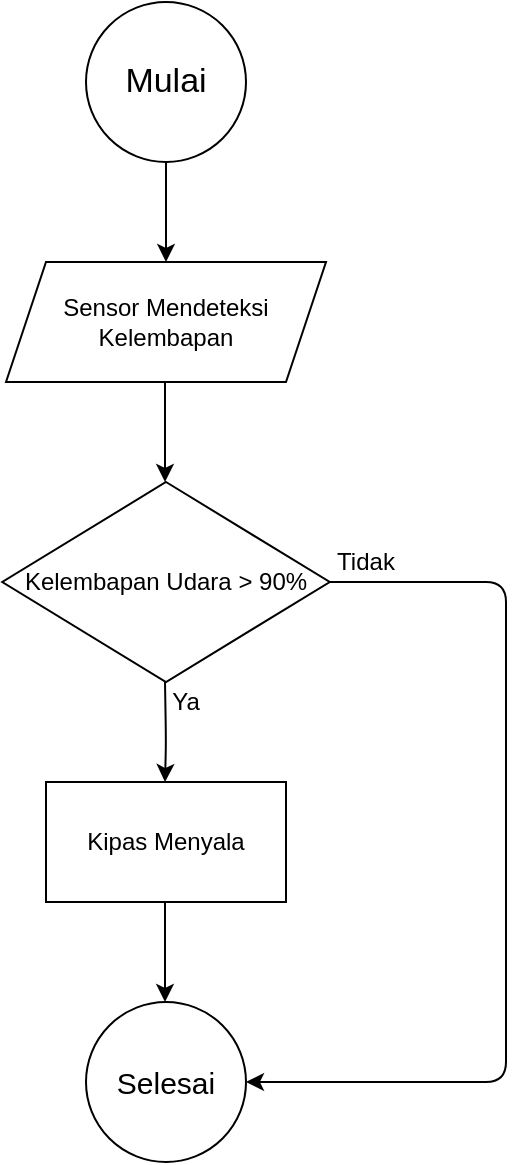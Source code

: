 <mxfile version="14.4.3" type="device"><diagram id="C5RBs43oDa-KdzZeNtuy" name="Page-1"><mxGraphModel dx="1086" dy="666" grid="1" gridSize="10" guides="1" tooltips="1" connect="1" arrows="1" fold="1" page="1" pageScale="1" pageWidth="827" pageHeight="1169" math="0" shadow="0"><root><mxCell id="WIyWlLk6GJQsqaUBKTNV-0"/><mxCell id="WIyWlLk6GJQsqaUBKTNV-1" parent="WIyWlLk6GJQsqaUBKTNV-0"/><mxCell id="gI4nGySrB4jTwDmNsdtI-0" value="&lt;font style=&quot;font-size: 17px&quot;&gt;Mulai&lt;/font&gt;" style="ellipse;whiteSpace=wrap;html=1;aspect=fixed;" vertex="1" parent="WIyWlLk6GJQsqaUBKTNV-1"><mxGeometry x="350" y="50" width="80" height="80" as="geometry"/></mxCell><mxCell id="gI4nGySrB4jTwDmNsdtI-1" value="Sensor Mendeteksi Kelembapan" style="shape=parallelogram;perimeter=parallelogramPerimeter;whiteSpace=wrap;html=1;fixedSize=1;" vertex="1" parent="WIyWlLk6GJQsqaUBKTNV-1"><mxGeometry x="310" y="180" width="160" height="60" as="geometry"/></mxCell><mxCell id="gI4nGySrB4jTwDmNsdtI-2" value="Kelembapan Udara &amp;gt; 90%" style="rhombus;whiteSpace=wrap;html=1;" vertex="1" parent="WIyWlLk6GJQsqaUBKTNV-1"><mxGeometry x="308.13" y="290" width="163.75" height="100" as="geometry"/></mxCell><mxCell id="gI4nGySrB4jTwDmNsdtI-3" value="Kipas Menyala" style="rounded=0;whiteSpace=wrap;html=1;" vertex="1" parent="WIyWlLk6GJQsqaUBKTNV-1"><mxGeometry x="330" y="440" width="120" height="60" as="geometry"/></mxCell><mxCell id="gI4nGySrB4jTwDmNsdtI-4" value="" style="endArrow=classic;html=1;exitX=0.5;exitY=1;exitDx=0;exitDy=0;entryX=0.5;entryY=0;entryDx=0;entryDy=0;" edge="1" parent="WIyWlLk6GJQsqaUBKTNV-1" source="gI4nGySrB4jTwDmNsdtI-0" target="gI4nGySrB4jTwDmNsdtI-1"><mxGeometry width="50" height="50" relative="1" as="geometry"><mxPoint x="390" y="350" as="sourcePoint"/><mxPoint x="440" y="300" as="targetPoint"/></mxGeometry></mxCell><mxCell id="gI4nGySrB4jTwDmNsdtI-5" value="" style="endArrow=classic;html=1;exitX=0.5;exitY=1;exitDx=0;exitDy=0;entryX=0.5;entryY=0;entryDx=0;entryDy=0;" edge="1" parent="WIyWlLk6GJQsqaUBKTNV-1"><mxGeometry width="50" height="50" relative="1" as="geometry"><mxPoint x="389.5" y="240" as="sourcePoint"/><mxPoint x="389.5" y="290" as="targetPoint"/></mxGeometry></mxCell><mxCell id="gI4nGySrB4jTwDmNsdtI-6" value="" style="endArrow=classic;html=1;exitX=0.5;exitY=1;exitDx=0;exitDy=0;entryX=0.5;entryY=0;entryDx=0;entryDy=0;" edge="1" parent="WIyWlLk6GJQsqaUBKTNV-1"><mxGeometry width="50" height="50" relative="1" as="geometry"><mxPoint x="389.5" y="390" as="sourcePoint"/><mxPoint x="389.5" y="440" as="targetPoint"/><Array as="points"><mxPoint x="390" y="420"/></Array></mxGeometry></mxCell><mxCell id="gI4nGySrB4jTwDmNsdtI-7" value="Ya" style="text;html=1;strokeColor=none;fillColor=none;align=center;verticalAlign=middle;whiteSpace=wrap;rounded=0;" vertex="1" parent="WIyWlLk6GJQsqaUBKTNV-1"><mxGeometry x="380" y="390" width="40" height="20" as="geometry"/></mxCell><mxCell id="gI4nGySrB4jTwDmNsdtI-8" value="&lt;font style=&quot;font-size: 15px&quot;&gt;Selesai&lt;/font&gt;" style="ellipse;whiteSpace=wrap;html=1;aspect=fixed;" vertex="1" parent="WIyWlLk6GJQsqaUBKTNV-1"><mxGeometry x="350" y="550" width="80" height="80" as="geometry"/></mxCell><mxCell id="gI4nGySrB4jTwDmNsdtI-9" value="" style="endArrow=classic;html=1;exitX=0.5;exitY=1;exitDx=0;exitDy=0;entryX=0.5;entryY=0;entryDx=0;entryDy=0;" edge="1" parent="WIyWlLk6GJQsqaUBKTNV-1"><mxGeometry width="50" height="50" relative="1" as="geometry"><mxPoint x="389.5" y="500" as="sourcePoint"/><mxPoint x="389.5" y="550" as="targetPoint"/></mxGeometry></mxCell><mxCell id="gI4nGySrB4jTwDmNsdtI-10" value="" style="endArrow=classic;html=1;exitX=1;exitY=0.5;exitDx=0;exitDy=0;entryX=1;entryY=0.5;entryDx=0;entryDy=0;" edge="1" parent="WIyWlLk6GJQsqaUBKTNV-1" source="gI4nGySrB4jTwDmNsdtI-2" target="gI4nGySrB4jTwDmNsdtI-8"><mxGeometry width="50" height="50" relative="1" as="geometry"><mxPoint x="390" y="350" as="sourcePoint"/><mxPoint x="440" y="300" as="targetPoint"/><Array as="points"><mxPoint x="560" y="340"/><mxPoint x="560" y="590"/></Array></mxGeometry></mxCell><mxCell id="gI4nGySrB4jTwDmNsdtI-11" value="Tidak" style="text;html=1;strokeColor=none;fillColor=none;align=center;verticalAlign=middle;whiteSpace=wrap;rounded=0;" vertex="1" parent="WIyWlLk6GJQsqaUBKTNV-1"><mxGeometry x="470" y="320" width="40" height="20" as="geometry"/></mxCell></root></mxGraphModel></diagram></mxfile>